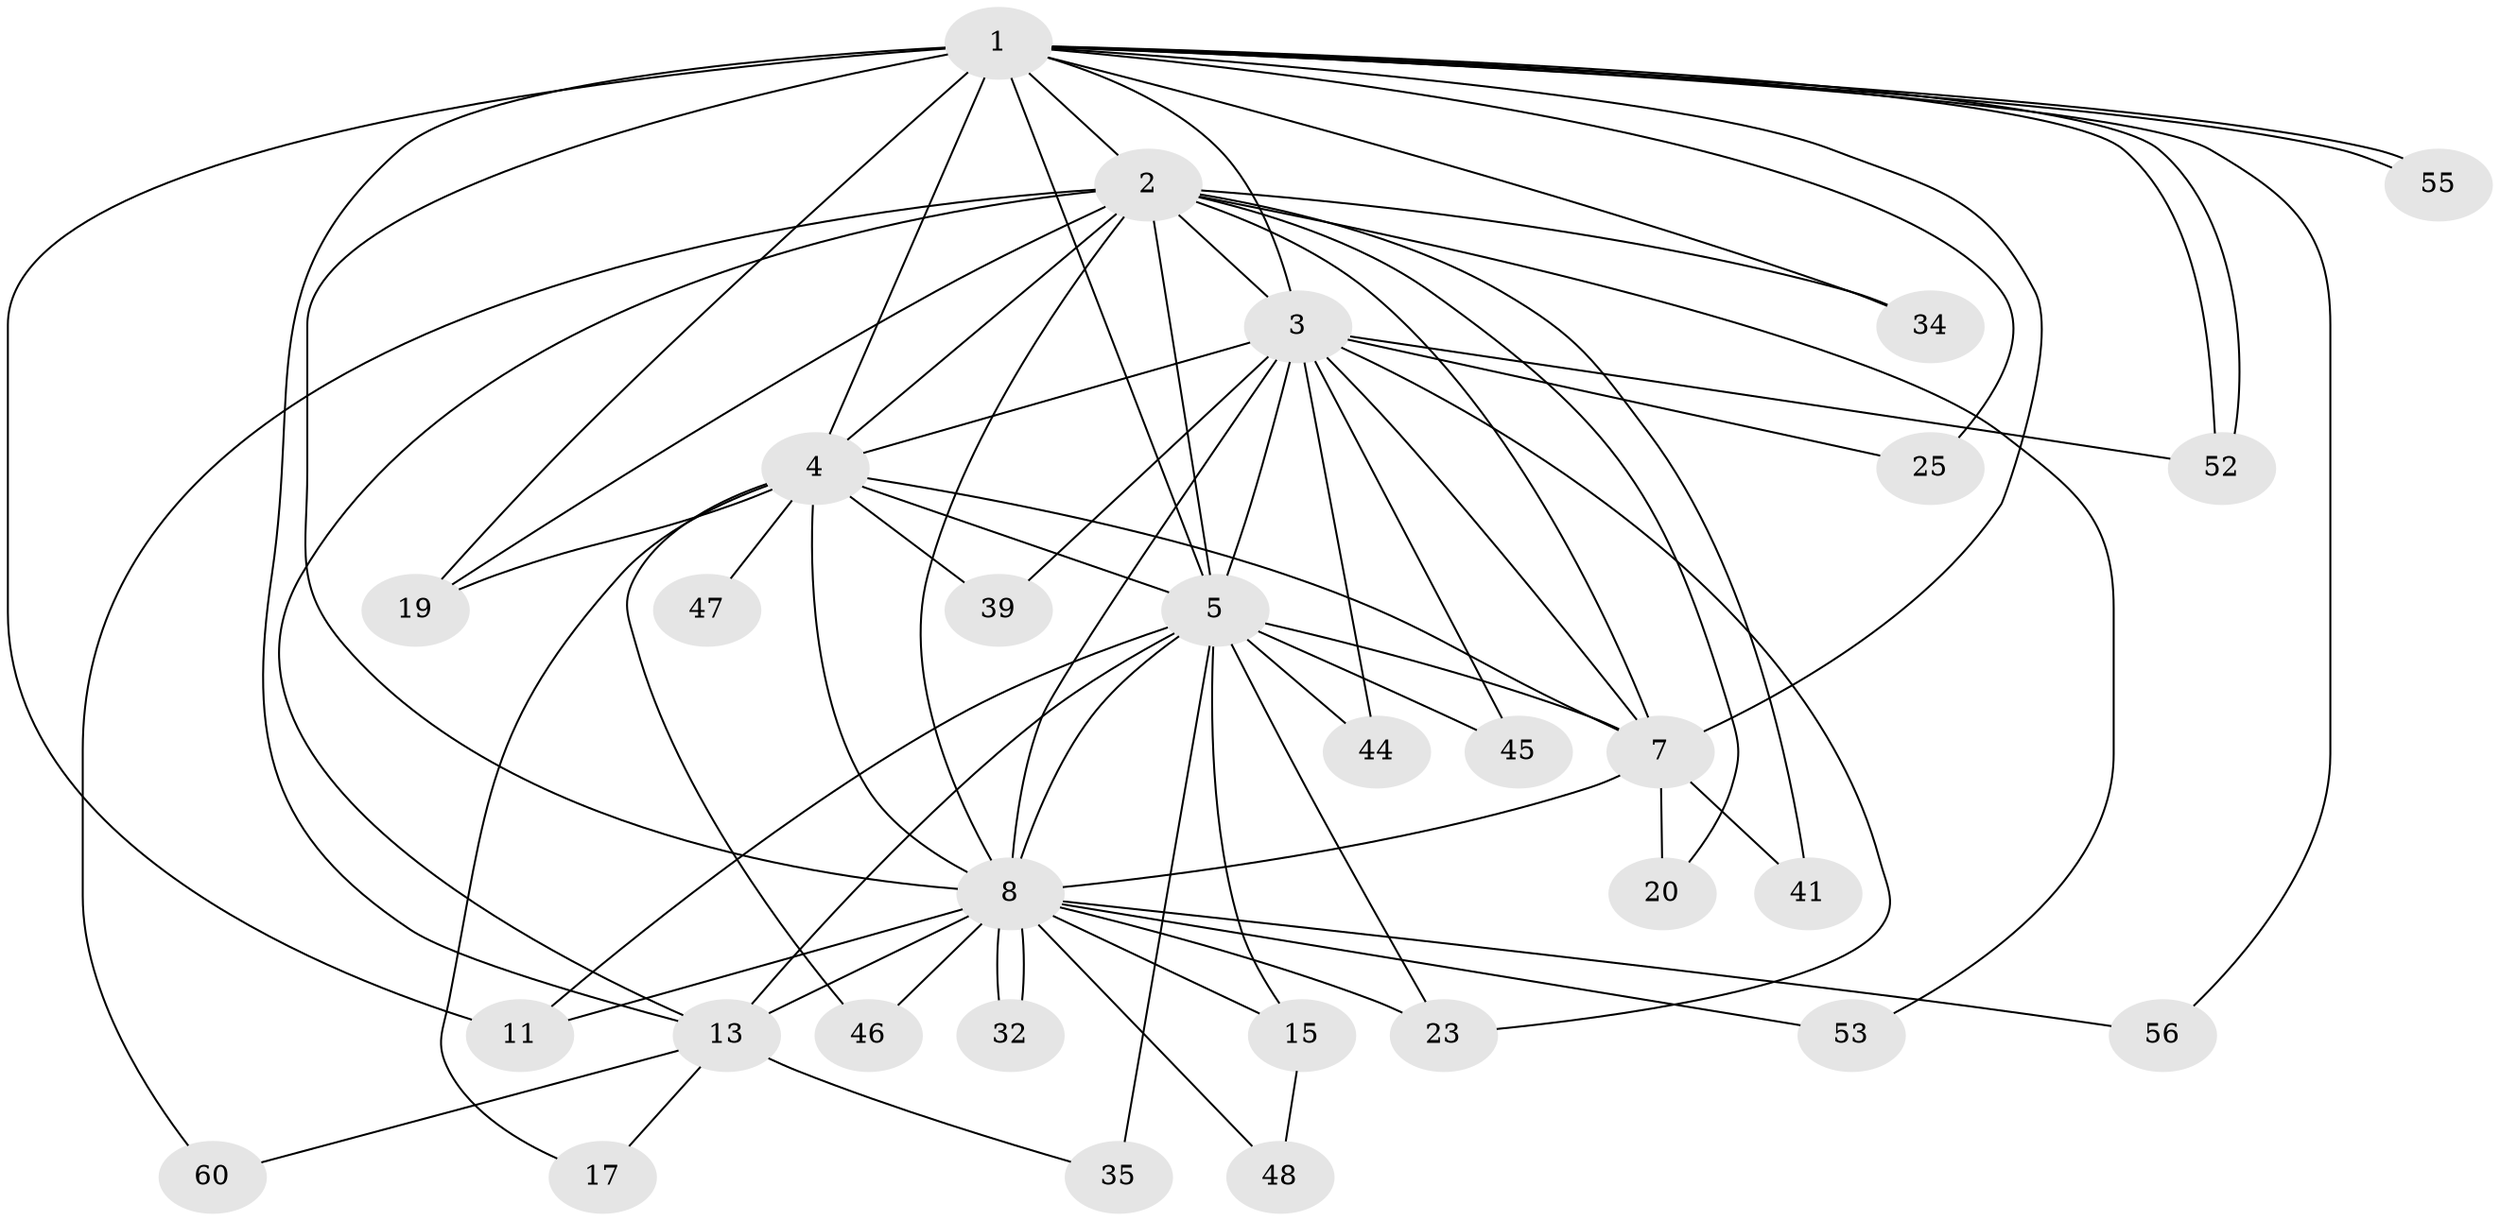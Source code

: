 // original degree distribution, {21: 0.01639344262295082, 19: 0.01639344262295082, 16: 0.01639344262295082, 14: 0.03278688524590164, 15: 0.03278688524590164, 13: 0.01639344262295082, 24: 0.01639344262295082, 17: 0.01639344262295082, 3: 0.13114754098360656, 5: 0.03278688524590164, 4: 0.08196721311475409, 2: 0.5901639344262295}
// Generated by graph-tools (version 1.1) at 2025/13/03/09/25 04:13:45]
// undirected, 30 vertices, 72 edges
graph export_dot {
graph [start="1"]
  node [color=gray90,style=filled];
  1;
  2;
  3;
  4 [super="+49+10+27+33"];
  5 [super="+6+12+59+37+28+9"];
  7;
  8 [super="+21+22"];
  11 [super="+51"];
  13 [super="+14+30"];
  15;
  17;
  19;
  20;
  23 [super="+26"];
  25;
  32;
  34;
  35 [super="+61"];
  39;
  41;
  44;
  45;
  46;
  47;
  48;
  52 [super="+58"];
  53;
  55;
  56;
  60;
  1 -- 2;
  1 -- 3;
  1 -- 4 [weight=3];
  1 -- 5 [weight=4];
  1 -- 7;
  1 -- 8;
  1 -- 11;
  1 -- 13;
  1 -- 19;
  1 -- 25;
  1 -- 34;
  1 -- 52;
  1 -- 52;
  1 -- 55;
  1 -- 55;
  1 -- 56;
  2 -- 3;
  2 -- 4 [weight=2];
  2 -- 5 [weight=5];
  2 -- 7;
  2 -- 8 [weight=2];
  2 -- 19;
  2 -- 20;
  2 -- 34;
  2 -- 41;
  2 -- 53;
  2 -- 60;
  2 -- 13;
  3 -- 4 [weight=3];
  3 -- 5 [weight=3];
  3 -- 7;
  3 -- 8;
  3 -- 23;
  3 -- 25;
  3 -- 39;
  3 -- 44;
  3 -- 45;
  3 -- 52;
  4 -- 5 [weight=7];
  4 -- 7 [weight=3];
  4 -- 8 [weight=3];
  4 -- 46;
  4 -- 19;
  4 -- 39;
  4 -- 47 [weight=2];
  4 -- 17;
  5 -- 7 [weight=4];
  5 -- 8 [weight=7];
  5 -- 13 [weight=2];
  5 -- 11;
  5 -- 44;
  5 -- 15;
  5 -- 23 [weight=2];
  5 -- 35 [weight=2];
  5 -- 45;
  7 -- 8;
  7 -- 20;
  7 -- 41;
  8 -- 11;
  8 -- 15;
  8 -- 32;
  8 -- 32;
  8 -- 48;
  8 -- 53;
  8 -- 56;
  8 -- 13 [weight=2];
  8 -- 46;
  8 -- 23;
  13 -- 17;
  13 -- 35;
  13 -- 60;
  15 -- 48;
}
